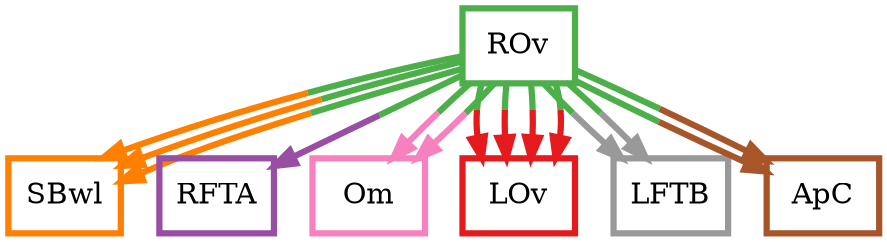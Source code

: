 digraph barS {
	{
		rank=same
	5 [shape=box,penwidth=3,colorscheme=set19,color=3,label="ROv"]
	}
	{
		rank=same
		6 [shape=box,penwidth=3,colorscheme=set19,color=5,label="SBwl"]
		4 [shape=box,penwidth=3,colorscheme=set19,color=4,label="RFTA"]
		3 [shape=box,penwidth=3,colorscheme=set19,color=8,label="Om"]
		2 [shape=box,penwidth=3,colorscheme=set19,color=1,label="LOv"]
		1 [shape=box,penwidth=3,colorscheme=set19,color=9,label="LFTB"]
		0 [shape=box,penwidth=3,colorscheme=set19,color=7,label="ApC"]
	}
	5 -> 3 [penwidth=3,colorscheme=set19,color="3;0.5:8"]
	5 -> 6 [penwidth=3,colorscheme=set19,color="3;0.5:5"]
	5 -> 1 [penwidth=3,colorscheme=set19,color="3;0.5:9"]
	5 -> 2 [penwidth=3,colorscheme=set19,color="3;0.5:1"]
	5 -> 0 [penwidth=3,colorscheme=set19,color="3;0.5:7"]
	5 -> 4 [penwidth=3,colorscheme=set19,color="3;0.5:4"]
	5 -> 3 [penwidth=3,colorscheme=set19,color="3;0.5:8"]
	5 -> 6 [penwidth=3,colorscheme=set19,color="3;0.5:5"]
	5 -> 1 [penwidth=3,colorscheme=set19,color="3;0.5:9"]
	5 -> 2 [penwidth=3,colorscheme=set19,color="3;0.5:1"]
	5 -> 0 [penwidth=3,colorscheme=set19,color="3;0.5:7"]
	5 -> 6 [penwidth=3,colorscheme=set19,color="3;0.5:5"]
	5 -> 2 [penwidth=3,colorscheme=set19,color="3;0.5:1"]
	5 -> 2 [penwidth=3,colorscheme=set19,color="3;0.5:1"]
}
